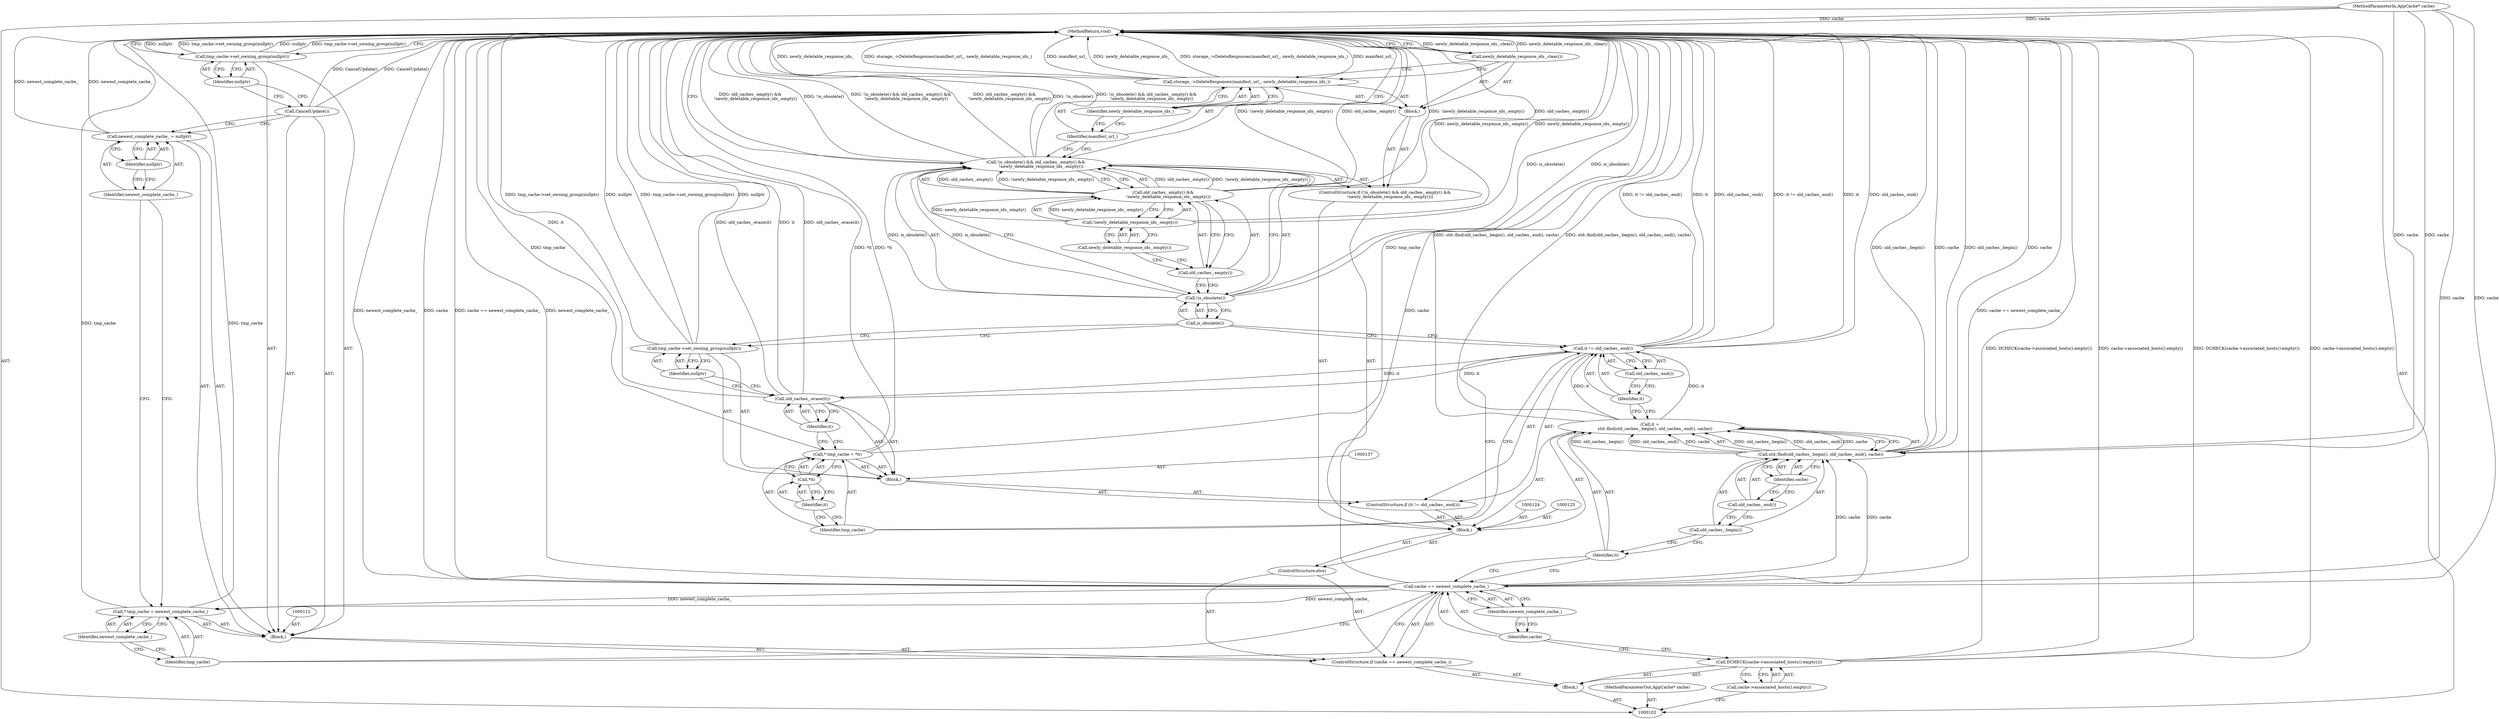 digraph "0_Chrome_9d2ead1650a1c901754dd1a68705006a6934cffc" {
"1000159" [label="(MethodReturn,void)"];
"1000103" [label="(MethodParameterIn,AppCache* cache)"];
"1000241" [label="(MethodParameterOut,AppCache* cache)"];
"1000104" [label="(Block,)"];
"1000126" [label="(Call,it =\n        std::find(old_caches_.begin(), old_caches_.end(), cache))"];
"1000127" [label="(Identifier,it)"];
"1000123" [label="(Block,)"];
"1000129" [label="(Call,old_caches_.begin())"];
"1000130" [label="(Call,old_caches_.end())"];
"1000131" [label="(Identifier,cache)"];
"1000128" [label="(Call,std::find(old_caches_.begin(), old_caches_.end(), cache))"];
"1000135" [label="(Call,old_caches_.end())"];
"1000132" [label="(ControlStructure,if (it != old_caches_.end()))"];
"1000133" [label="(Call,it != old_caches_.end())"];
"1000134" [label="(Identifier,it)"];
"1000138" [label="(Call,* tmp_cache = *it)"];
"1000139" [label="(Identifier,tmp_cache)"];
"1000140" [label="(Call,*it)"];
"1000141" [label="(Identifier,it)"];
"1000136" [label="(Block,)"];
"1000143" [label="(Identifier,it)"];
"1000142" [label="(Call,old_caches_.erase(it))"];
"1000145" [label="(Identifier,nullptr)"];
"1000144" [label="(Call,tmp_cache->set_owning_group(nullptr))"];
"1000150" [label="(Call,old_caches_.empty() &&\n        !newly_deletable_response_ids_.empty())"];
"1000151" [label="(Call,old_caches_.empty())"];
"1000146" [label="(ControlStructure,if (!is_obsolete() && old_caches_.empty() &&\n        !newly_deletable_response_ids_.empty()))"];
"1000147" [label="(Call,!is_obsolete() && old_caches_.empty() &&\n        !newly_deletable_response_ids_.empty())"];
"1000148" [label="(Call,!is_obsolete())"];
"1000149" [label="(Call,is_obsolete())"];
"1000106" [label="(Call,cache->associated_hosts().empty())"];
"1000105" [label="(Call,DCHECK(cache->associated_hosts().empty()))"];
"1000154" [label="(Block,)"];
"1000152" [label="(Call,!newly_deletable_response_ids_.empty())"];
"1000153" [label="(Call,newly_deletable_response_ids_.empty())"];
"1000156" [label="(Identifier,manifest_url_)"];
"1000157" [label="(Identifier,newly_deletable_response_ids_)"];
"1000155" [label="(Call,storage_->DeleteResponses(manifest_url_, newly_deletable_response_ids_))"];
"1000158" [label="(Call,newly_deletable_response_ids_.clear())"];
"1000110" [label="(Identifier,newest_complete_cache_)"];
"1000107" [label="(ControlStructure,if (cache == newest_complete_cache_))"];
"1000108" [label="(Call,cache == newest_complete_cache_)"];
"1000109" [label="(Identifier,cache)"];
"1000113" [label="(Call,* tmp_cache = newest_complete_cache_)"];
"1000114" [label="(Identifier,tmp_cache)"];
"1000115" [label="(Identifier,newest_complete_cache_)"];
"1000111" [label="(Block,)"];
"1000118" [label="(Identifier,nullptr)"];
"1000116" [label="(Call,newest_complete_cache_ = nullptr)"];
"1000117" [label="(Identifier,newest_complete_cache_)"];
"1000119" [label="(Call,CancelUpdate())"];
"1000121" [label="(Identifier,nullptr)"];
"1000120" [label="(Call,tmp_cache->set_owning_group(nullptr))"];
"1000122" [label="(ControlStructure,else)"];
"1000159" -> "1000102"  [label="AST: "];
"1000159" -> "1000120"  [label="CFG: "];
"1000159" -> "1000158"  [label="CFG: "];
"1000159" -> "1000147"  [label="CFG: "];
"1000116" -> "1000159"  [label="DDG: newest_complete_cache_"];
"1000142" -> "1000159"  [label="DDG: old_caches_.erase(it)"];
"1000142" -> "1000159"  [label="DDG: it"];
"1000108" -> "1000159"  [label="DDG: cache == newest_complete_cache_"];
"1000108" -> "1000159"  [label="DDG: newest_complete_cache_"];
"1000108" -> "1000159"  [label="DDG: cache"];
"1000150" -> "1000159"  [label="DDG: old_caches_.empty()"];
"1000150" -> "1000159"  [label="DDG: !newly_deletable_response_ids_.empty()"];
"1000155" -> "1000159"  [label="DDG: newly_deletable_response_ids_"];
"1000155" -> "1000159"  [label="DDG: storage_->DeleteResponses(manifest_url_, newly_deletable_response_ids_)"];
"1000155" -> "1000159"  [label="DDG: manifest_url_"];
"1000105" -> "1000159"  [label="DDG: DCHECK(cache->associated_hosts().empty())"];
"1000105" -> "1000159"  [label="DDG: cache->associated_hosts().empty()"];
"1000113" -> "1000159"  [label="DDG: tmp_cache"];
"1000138" -> "1000159"  [label="DDG: tmp_cache"];
"1000138" -> "1000159"  [label="DDG: *it"];
"1000120" -> "1000159"  [label="DDG: nullptr"];
"1000120" -> "1000159"  [label="DDG: tmp_cache->set_owning_group(nullptr)"];
"1000152" -> "1000159"  [label="DDG: newly_deletable_response_ids_.empty()"];
"1000133" -> "1000159"  [label="DDG: it != old_caches_.end()"];
"1000133" -> "1000159"  [label="DDG: it"];
"1000133" -> "1000159"  [label="DDG: old_caches_.end()"];
"1000147" -> "1000159"  [label="DDG: old_caches_.empty() &&\n        !newly_deletable_response_ids_.empty()"];
"1000147" -> "1000159"  [label="DDG: !is_obsolete()"];
"1000147" -> "1000159"  [label="DDG: !is_obsolete() && old_caches_.empty() &&\n        !newly_deletable_response_ids_.empty()"];
"1000119" -> "1000159"  [label="DDG: CancelUpdate()"];
"1000128" -> "1000159"  [label="DDG: cache"];
"1000128" -> "1000159"  [label="DDG: old_caches_.begin()"];
"1000144" -> "1000159"  [label="DDG: tmp_cache->set_owning_group(nullptr)"];
"1000144" -> "1000159"  [label="DDG: nullptr"];
"1000158" -> "1000159"  [label="DDG: newly_deletable_response_ids_.clear()"];
"1000103" -> "1000159"  [label="DDG: cache"];
"1000148" -> "1000159"  [label="DDG: is_obsolete()"];
"1000126" -> "1000159"  [label="DDG: std::find(old_caches_.begin(), old_caches_.end(), cache)"];
"1000103" -> "1000102"  [label="AST: "];
"1000103" -> "1000159"  [label="DDG: cache"];
"1000103" -> "1000108"  [label="DDG: cache"];
"1000103" -> "1000128"  [label="DDG: cache"];
"1000241" -> "1000102"  [label="AST: "];
"1000104" -> "1000102"  [label="AST: "];
"1000105" -> "1000104"  [label="AST: "];
"1000107" -> "1000104"  [label="AST: "];
"1000126" -> "1000123"  [label="AST: "];
"1000126" -> "1000128"  [label="CFG: "];
"1000127" -> "1000126"  [label="AST: "];
"1000128" -> "1000126"  [label="AST: "];
"1000134" -> "1000126"  [label="CFG: "];
"1000126" -> "1000159"  [label="DDG: std::find(old_caches_.begin(), old_caches_.end(), cache)"];
"1000128" -> "1000126"  [label="DDG: old_caches_.begin()"];
"1000128" -> "1000126"  [label="DDG: old_caches_.end()"];
"1000128" -> "1000126"  [label="DDG: cache"];
"1000126" -> "1000133"  [label="DDG: it"];
"1000127" -> "1000126"  [label="AST: "];
"1000127" -> "1000108"  [label="CFG: "];
"1000129" -> "1000127"  [label="CFG: "];
"1000123" -> "1000122"  [label="AST: "];
"1000124" -> "1000123"  [label="AST: "];
"1000125" -> "1000123"  [label="AST: "];
"1000126" -> "1000123"  [label="AST: "];
"1000132" -> "1000123"  [label="AST: "];
"1000146" -> "1000123"  [label="AST: "];
"1000129" -> "1000128"  [label="AST: "];
"1000129" -> "1000127"  [label="CFG: "];
"1000130" -> "1000129"  [label="CFG: "];
"1000130" -> "1000128"  [label="AST: "];
"1000130" -> "1000129"  [label="CFG: "];
"1000131" -> "1000130"  [label="CFG: "];
"1000131" -> "1000128"  [label="AST: "];
"1000131" -> "1000130"  [label="CFG: "];
"1000128" -> "1000131"  [label="CFG: "];
"1000128" -> "1000126"  [label="AST: "];
"1000128" -> "1000131"  [label="CFG: "];
"1000129" -> "1000128"  [label="AST: "];
"1000130" -> "1000128"  [label="AST: "];
"1000131" -> "1000128"  [label="AST: "];
"1000126" -> "1000128"  [label="CFG: "];
"1000128" -> "1000159"  [label="DDG: cache"];
"1000128" -> "1000159"  [label="DDG: old_caches_.begin()"];
"1000128" -> "1000126"  [label="DDG: old_caches_.begin()"];
"1000128" -> "1000126"  [label="DDG: old_caches_.end()"];
"1000128" -> "1000126"  [label="DDG: cache"];
"1000108" -> "1000128"  [label="DDG: cache"];
"1000103" -> "1000128"  [label="DDG: cache"];
"1000135" -> "1000133"  [label="AST: "];
"1000135" -> "1000134"  [label="CFG: "];
"1000133" -> "1000135"  [label="CFG: "];
"1000132" -> "1000123"  [label="AST: "];
"1000133" -> "1000132"  [label="AST: "];
"1000136" -> "1000132"  [label="AST: "];
"1000133" -> "1000132"  [label="AST: "];
"1000133" -> "1000135"  [label="CFG: "];
"1000134" -> "1000133"  [label="AST: "];
"1000135" -> "1000133"  [label="AST: "];
"1000139" -> "1000133"  [label="CFG: "];
"1000149" -> "1000133"  [label="CFG: "];
"1000133" -> "1000159"  [label="DDG: it != old_caches_.end()"];
"1000133" -> "1000159"  [label="DDG: it"];
"1000133" -> "1000159"  [label="DDG: old_caches_.end()"];
"1000126" -> "1000133"  [label="DDG: it"];
"1000133" -> "1000142"  [label="DDG: it"];
"1000134" -> "1000133"  [label="AST: "];
"1000134" -> "1000126"  [label="CFG: "];
"1000135" -> "1000134"  [label="CFG: "];
"1000138" -> "1000136"  [label="AST: "];
"1000138" -> "1000140"  [label="CFG: "];
"1000139" -> "1000138"  [label="AST: "];
"1000140" -> "1000138"  [label="AST: "];
"1000143" -> "1000138"  [label="CFG: "];
"1000138" -> "1000159"  [label="DDG: tmp_cache"];
"1000138" -> "1000159"  [label="DDG: *it"];
"1000139" -> "1000138"  [label="AST: "];
"1000139" -> "1000133"  [label="CFG: "];
"1000141" -> "1000139"  [label="CFG: "];
"1000140" -> "1000138"  [label="AST: "];
"1000140" -> "1000141"  [label="CFG: "];
"1000141" -> "1000140"  [label="AST: "];
"1000138" -> "1000140"  [label="CFG: "];
"1000141" -> "1000140"  [label="AST: "];
"1000141" -> "1000139"  [label="CFG: "];
"1000140" -> "1000141"  [label="CFG: "];
"1000136" -> "1000132"  [label="AST: "];
"1000137" -> "1000136"  [label="AST: "];
"1000138" -> "1000136"  [label="AST: "];
"1000142" -> "1000136"  [label="AST: "];
"1000144" -> "1000136"  [label="AST: "];
"1000143" -> "1000142"  [label="AST: "];
"1000143" -> "1000138"  [label="CFG: "];
"1000142" -> "1000143"  [label="CFG: "];
"1000142" -> "1000136"  [label="AST: "];
"1000142" -> "1000143"  [label="CFG: "];
"1000143" -> "1000142"  [label="AST: "];
"1000145" -> "1000142"  [label="CFG: "];
"1000142" -> "1000159"  [label="DDG: old_caches_.erase(it)"];
"1000142" -> "1000159"  [label="DDG: it"];
"1000133" -> "1000142"  [label="DDG: it"];
"1000145" -> "1000144"  [label="AST: "];
"1000145" -> "1000142"  [label="CFG: "];
"1000144" -> "1000145"  [label="CFG: "];
"1000144" -> "1000136"  [label="AST: "];
"1000144" -> "1000145"  [label="CFG: "];
"1000145" -> "1000144"  [label="AST: "];
"1000149" -> "1000144"  [label="CFG: "];
"1000144" -> "1000159"  [label="DDG: tmp_cache->set_owning_group(nullptr)"];
"1000144" -> "1000159"  [label="DDG: nullptr"];
"1000150" -> "1000147"  [label="AST: "];
"1000150" -> "1000151"  [label="CFG: "];
"1000150" -> "1000152"  [label="CFG: "];
"1000151" -> "1000150"  [label="AST: "];
"1000152" -> "1000150"  [label="AST: "];
"1000147" -> "1000150"  [label="CFG: "];
"1000150" -> "1000159"  [label="DDG: old_caches_.empty()"];
"1000150" -> "1000159"  [label="DDG: !newly_deletable_response_ids_.empty()"];
"1000150" -> "1000147"  [label="DDG: old_caches_.empty()"];
"1000150" -> "1000147"  [label="DDG: !newly_deletable_response_ids_.empty()"];
"1000152" -> "1000150"  [label="DDG: newly_deletable_response_ids_.empty()"];
"1000151" -> "1000150"  [label="AST: "];
"1000151" -> "1000148"  [label="CFG: "];
"1000153" -> "1000151"  [label="CFG: "];
"1000150" -> "1000151"  [label="CFG: "];
"1000146" -> "1000123"  [label="AST: "];
"1000147" -> "1000146"  [label="AST: "];
"1000154" -> "1000146"  [label="AST: "];
"1000147" -> "1000146"  [label="AST: "];
"1000147" -> "1000148"  [label="CFG: "];
"1000147" -> "1000150"  [label="CFG: "];
"1000148" -> "1000147"  [label="AST: "];
"1000150" -> "1000147"  [label="AST: "];
"1000156" -> "1000147"  [label="CFG: "];
"1000159" -> "1000147"  [label="CFG: "];
"1000147" -> "1000159"  [label="DDG: old_caches_.empty() &&\n        !newly_deletable_response_ids_.empty()"];
"1000147" -> "1000159"  [label="DDG: !is_obsolete()"];
"1000147" -> "1000159"  [label="DDG: !is_obsolete() && old_caches_.empty() &&\n        !newly_deletable_response_ids_.empty()"];
"1000148" -> "1000147"  [label="DDG: is_obsolete()"];
"1000150" -> "1000147"  [label="DDG: old_caches_.empty()"];
"1000150" -> "1000147"  [label="DDG: !newly_deletable_response_ids_.empty()"];
"1000148" -> "1000147"  [label="AST: "];
"1000148" -> "1000149"  [label="CFG: "];
"1000149" -> "1000148"  [label="AST: "];
"1000151" -> "1000148"  [label="CFG: "];
"1000147" -> "1000148"  [label="CFG: "];
"1000148" -> "1000159"  [label="DDG: is_obsolete()"];
"1000148" -> "1000147"  [label="DDG: is_obsolete()"];
"1000149" -> "1000148"  [label="AST: "];
"1000149" -> "1000144"  [label="CFG: "];
"1000149" -> "1000133"  [label="CFG: "];
"1000148" -> "1000149"  [label="CFG: "];
"1000106" -> "1000105"  [label="AST: "];
"1000106" -> "1000102"  [label="CFG: "];
"1000105" -> "1000106"  [label="CFG: "];
"1000105" -> "1000104"  [label="AST: "];
"1000105" -> "1000106"  [label="CFG: "];
"1000106" -> "1000105"  [label="AST: "];
"1000109" -> "1000105"  [label="CFG: "];
"1000105" -> "1000159"  [label="DDG: DCHECK(cache->associated_hosts().empty())"];
"1000105" -> "1000159"  [label="DDG: cache->associated_hosts().empty()"];
"1000154" -> "1000146"  [label="AST: "];
"1000155" -> "1000154"  [label="AST: "];
"1000158" -> "1000154"  [label="AST: "];
"1000152" -> "1000150"  [label="AST: "];
"1000152" -> "1000153"  [label="CFG: "];
"1000153" -> "1000152"  [label="AST: "];
"1000150" -> "1000152"  [label="CFG: "];
"1000152" -> "1000159"  [label="DDG: newly_deletable_response_ids_.empty()"];
"1000152" -> "1000150"  [label="DDG: newly_deletable_response_ids_.empty()"];
"1000153" -> "1000152"  [label="AST: "];
"1000153" -> "1000151"  [label="CFG: "];
"1000152" -> "1000153"  [label="CFG: "];
"1000156" -> "1000155"  [label="AST: "];
"1000156" -> "1000147"  [label="CFG: "];
"1000157" -> "1000156"  [label="CFG: "];
"1000157" -> "1000155"  [label="AST: "];
"1000157" -> "1000156"  [label="CFG: "];
"1000155" -> "1000157"  [label="CFG: "];
"1000155" -> "1000154"  [label="AST: "];
"1000155" -> "1000157"  [label="CFG: "];
"1000156" -> "1000155"  [label="AST: "];
"1000157" -> "1000155"  [label="AST: "];
"1000158" -> "1000155"  [label="CFG: "];
"1000155" -> "1000159"  [label="DDG: newly_deletable_response_ids_"];
"1000155" -> "1000159"  [label="DDG: storage_->DeleteResponses(manifest_url_, newly_deletable_response_ids_)"];
"1000155" -> "1000159"  [label="DDG: manifest_url_"];
"1000158" -> "1000154"  [label="AST: "];
"1000158" -> "1000155"  [label="CFG: "];
"1000159" -> "1000158"  [label="CFG: "];
"1000158" -> "1000159"  [label="DDG: newly_deletable_response_ids_.clear()"];
"1000110" -> "1000108"  [label="AST: "];
"1000110" -> "1000109"  [label="CFG: "];
"1000108" -> "1000110"  [label="CFG: "];
"1000107" -> "1000104"  [label="AST: "];
"1000108" -> "1000107"  [label="AST: "];
"1000111" -> "1000107"  [label="AST: "];
"1000122" -> "1000107"  [label="AST: "];
"1000108" -> "1000107"  [label="AST: "];
"1000108" -> "1000110"  [label="CFG: "];
"1000109" -> "1000108"  [label="AST: "];
"1000110" -> "1000108"  [label="AST: "];
"1000114" -> "1000108"  [label="CFG: "];
"1000127" -> "1000108"  [label="CFG: "];
"1000108" -> "1000159"  [label="DDG: cache == newest_complete_cache_"];
"1000108" -> "1000159"  [label="DDG: newest_complete_cache_"];
"1000108" -> "1000159"  [label="DDG: cache"];
"1000103" -> "1000108"  [label="DDG: cache"];
"1000108" -> "1000113"  [label="DDG: newest_complete_cache_"];
"1000108" -> "1000128"  [label="DDG: cache"];
"1000109" -> "1000108"  [label="AST: "];
"1000109" -> "1000105"  [label="CFG: "];
"1000110" -> "1000109"  [label="CFG: "];
"1000113" -> "1000111"  [label="AST: "];
"1000113" -> "1000115"  [label="CFG: "];
"1000114" -> "1000113"  [label="AST: "];
"1000115" -> "1000113"  [label="AST: "];
"1000117" -> "1000113"  [label="CFG: "];
"1000113" -> "1000159"  [label="DDG: tmp_cache"];
"1000108" -> "1000113"  [label="DDG: newest_complete_cache_"];
"1000114" -> "1000113"  [label="AST: "];
"1000114" -> "1000108"  [label="CFG: "];
"1000115" -> "1000114"  [label="CFG: "];
"1000115" -> "1000113"  [label="AST: "];
"1000115" -> "1000114"  [label="CFG: "];
"1000113" -> "1000115"  [label="CFG: "];
"1000111" -> "1000107"  [label="AST: "];
"1000112" -> "1000111"  [label="AST: "];
"1000113" -> "1000111"  [label="AST: "];
"1000116" -> "1000111"  [label="AST: "];
"1000119" -> "1000111"  [label="AST: "];
"1000120" -> "1000111"  [label="AST: "];
"1000118" -> "1000116"  [label="AST: "];
"1000118" -> "1000117"  [label="CFG: "];
"1000116" -> "1000118"  [label="CFG: "];
"1000116" -> "1000111"  [label="AST: "];
"1000116" -> "1000118"  [label="CFG: "];
"1000117" -> "1000116"  [label="AST: "];
"1000118" -> "1000116"  [label="AST: "];
"1000119" -> "1000116"  [label="CFG: "];
"1000116" -> "1000159"  [label="DDG: newest_complete_cache_"];
"1000117" -> "1000116"  [label="AST: "];
"1000117" -> "1000113"  [label="CFG: "];
"1000118" -> "1000117"  [label="CFG: "];
"1000119" -> "1000111"  [label="AST: "];
"1000119" -> "1000116"  [label="CFG: "];
"1000121" -> "1000119"  [label="CFG: "];
"1000119" -> "1000159"  [label="DDG: CancelUpdate()"];
"1000121" -> "1000120"  [label="AST: "];
"1000121" -> "1000119"  [label="CFG: "];
"1000120" -> "1000121"  [label="CFG: "];
"1000120" -> "1000111"  [label="AST: "];
"1000120" -> "1000121"  [label="CFG: "];
"1000121" -> "1000120"  [label="AST: "];
"1000159" -> "1000120"  [label="CFG: "];
"1000120" -> "1000159"  [label="DDG: nullptr"];
"1000120" -> "1000159"  [label="DDG: tmp_cache->set_owning_group(nullptr)"];
"1000122" -> "1000107"  [label="AST: "];
"1000123" -> "1000122"  [label="AST: "];
}
